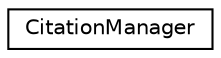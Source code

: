 digraph "类继承关系图"
{
 // INTERACTIVE_SVG=YES
 // LATEX_PDF_SIZE
  edge [fontname="Helvetica",fontsize="10",labelfontname="Helvetica",labelfontsize="10"];
  node [fontname="Helvetica",fontsize="10",shape=record];
  rankdir="LR";
  Node0 [label="CitationManager",height=0.2,width=0.4,color="black", fillcolor="white", style="filled",URL="$de/dff/class_citation_manager.html",tooltip="Citation manager class."];
}
